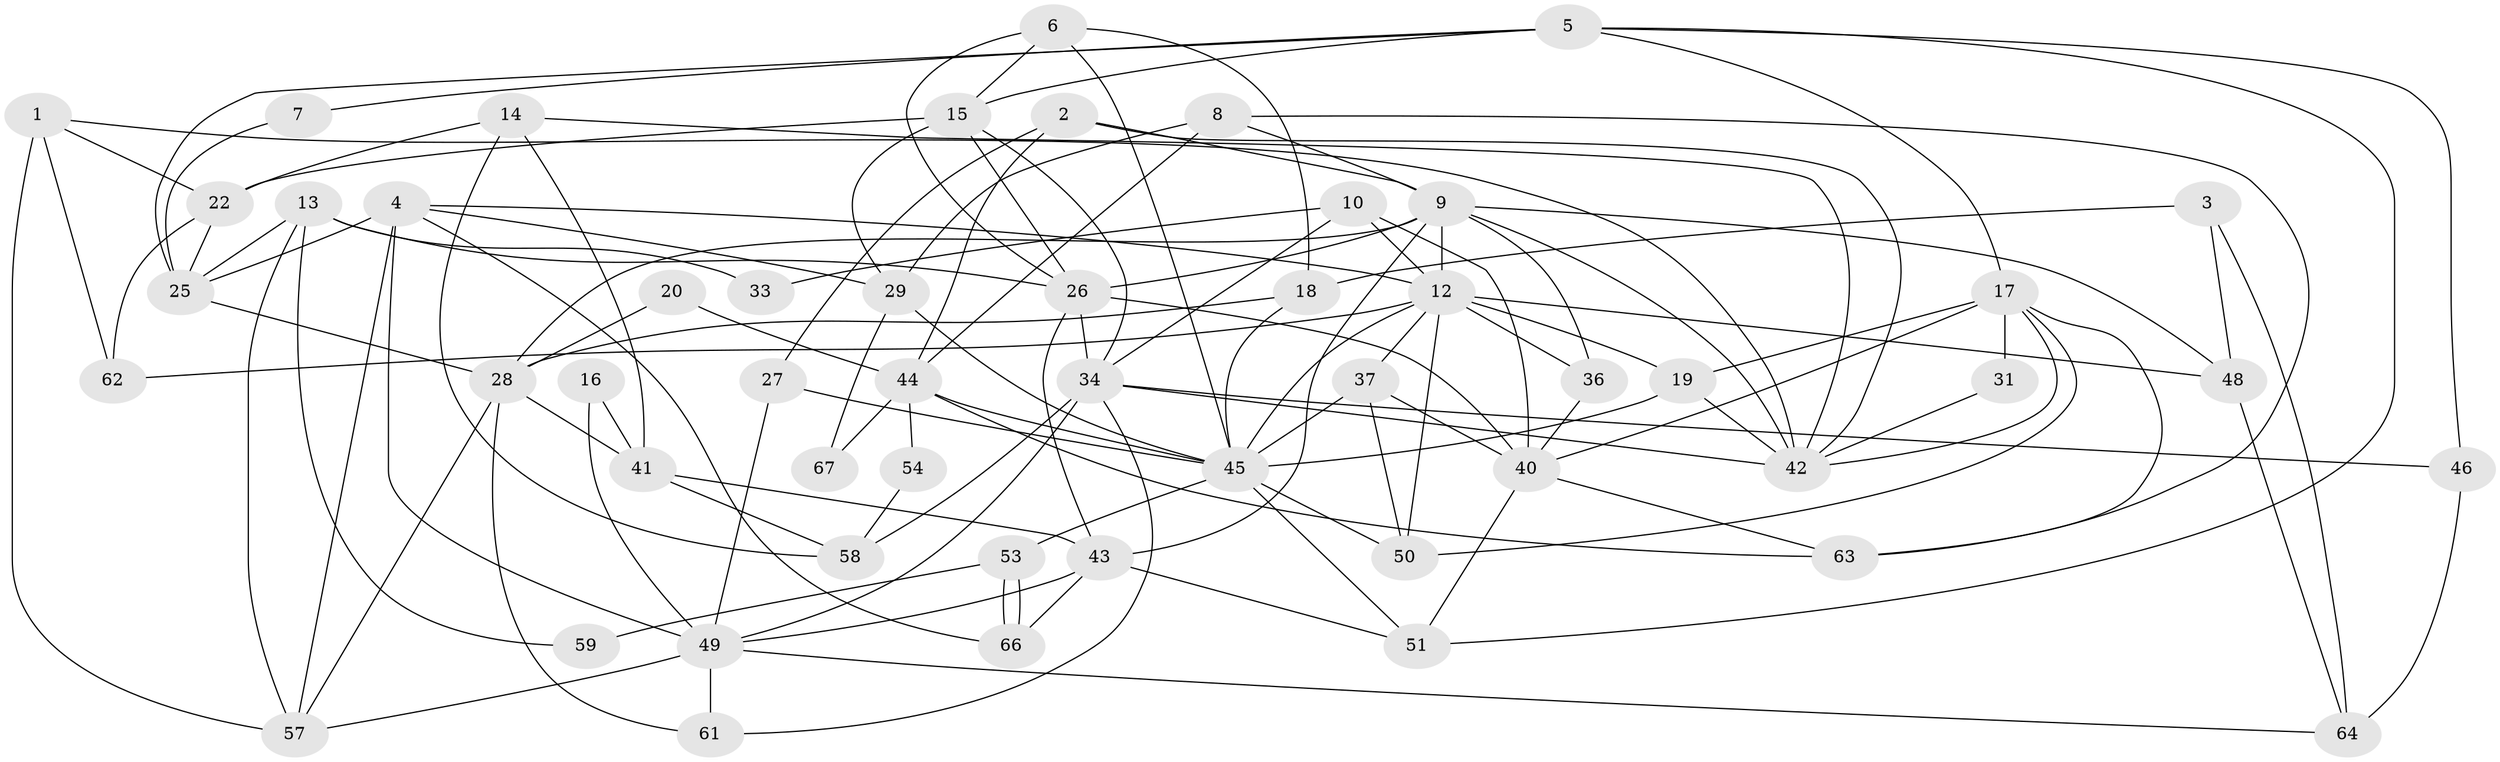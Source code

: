 // Generated by graph-tools (version 1.1) at 2025/52/02/27/25 19:52:06]
// undirected, 52 vertices, 123 edges
graph export_dot {
graph [start="1"]
  node [color=gray90,style=filled];
  1;
  2;
  3;
  4 [super="+38"];
  5;
  6 [super="+23"];
  7;
  8;
  9 [super="+11"];
  10;
  12 [super="+35"];
  13 [super="+32"];
  14 [super="+21"];
  15 [super="+24"];
  16;
  17 [super="+47"];
  18 [super="+69"];
  19 [super="+70"];
  20;
  22;
  25 [super="+55"];
  26 [super="+30"];
  27;
  28 [super="+39"];
  29 [super="+60"];
  31;
  33;
  34 [super="+75"];
  36;
  37;
  40 [super="+52"];
  41 [super="+65"];
  42 [super="+74"];
  43 [super="+73"];
  44 [super="+56"];
  45 [super="+71"];
  46;
  48;
  49 [super="+72"];
  50 [super="+68"];
  51;
  53;
  54;
  57;
  58;
  59;
  61;
  62;
  63;
  64;
  66;
  67;
  1 -- 42;
  1 -- 62;
  1 -- 22;
  1 -- 57;
  2 -- 9;
  2 -- 27;
  2 -- 42;
  2 -- 44;
  3 -- 64;
  3 -- 48;
  3 -- 18;
  4 -- 12;
  4 -- 66;
  4 -- 57;
  4 -- 29;
  4 -- 25;
  4 -- 49;
  5 -- 15;
  5 -- 51;
  5 -- 7;
  5 -- 17;
  5 -- 25;
  5 -- 46;
  6 -- 18;
  6 -- 26;
  6 -- 45;
  6 -- 15;
  7 -- 25;
  8 -- 9;
  8 -- 63;
  8 -- 44;
  8 -- 29;
  9 -- 12;
  9 -- 42;
  9 -- 48;
  9 -- 36;
  9 -- 43;
  9 -- 26 [weight=2];
  9 -- 28;
  10 -- 12;
  10 -- 34;
  10 -- 33;
  10 -- 40;
  12 -- 19;
  12 -- 36;
  12 -- 37;
  12 -- 48;
  12 -- 62;
  12 -- 45;
  12 -- 50;
  13 -- 33;
  13 -- 26;
  13 -- 57;
  13 -- 59;
  13 -- 25;
  14 -- 41 [weight=2];
  14 -- 58;
  14 -- 42;
  14 -- 22;
  15 -- 29;
  15 -- 26;
  15 -- 34;
  15 -- 22;
  16 -- 41;
  16 -- 49;
  17 -- 63;
  17 -- 42;
  17 -- 50;
  17 -- 19;
  17 -- 40;
  17 -- 31;
  18 -- 45;
  18 -- 28;
  19 -- 42;
  19 -- 45;
  20 -- 28;
  20 -- 44;
  22 -- 25;
  22 -- 62;
  25 -- 28;
  26 -- 40;
  26 -- 43;
  26 -- 34;
  27 -- 45;
  27 -- 49;
  28 -- 61;
  28 -- 41;
  28 -- 57;
  29 -- 67;
  29 -- 45;
  31 -- 42;
  34 -- 61;
  34 -- 49;
  34 -- 58;
  34 -- 42 [weight=2];
  34 -- 46;
  36 -- 40;
  37 -- 40;
  37 -- 50;
  37 -- 45;
  40 -- 51;
  40 -- 63;
  41 -- 43;
  41 -- 58;
  43 -- 66;
  43 -- 51;
  43 -- 49;
  44 -- 63;
  44 -- 67;
  44 -- 54;
  44 -- 45;
  45 -- 53;
  45 -- 51;
  45 -- 50;
  46 -- 64;
  48 -- 64;
  49 -- 64;
  49 -- 57;
  49 -- 61;
  53 -- 66;
  53 -- 66;
  53 -- 59;
  54 -- 58;
}
